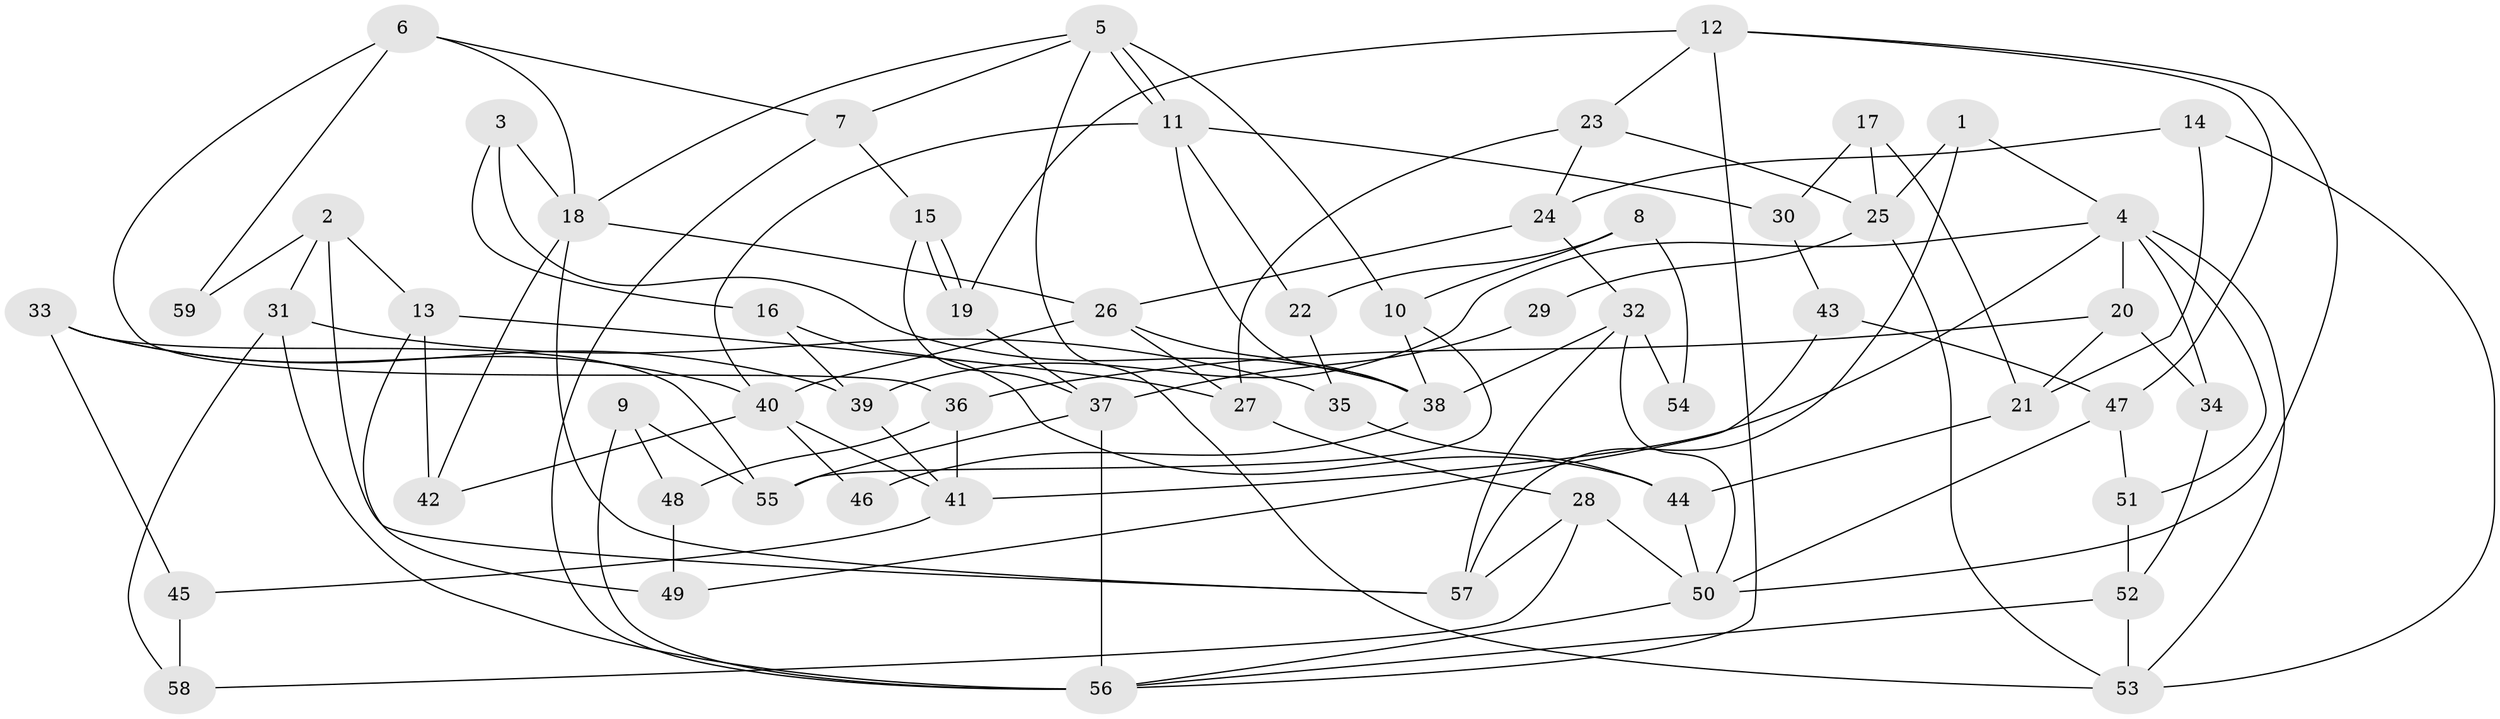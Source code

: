// Generated by graph-tools (version 1.1) at 2025/26/03/09/25 03:26:21]
// undirected, 59 vertices, 118 edges
graph export_dot {
graph [start="1"]
  node [color=gray90,style=filled];
  1;
  2;
  3;
  4;
  5;
  6;
  7;
  8;
  9;
  10;
  11;
  12;
  13;
  14;
  15;
  16;
  17;
  18;
  19;
  20;
  21;
  22;
  23;
  24;
  25;
  26;
  27;
  28;
  29;
  30;
  31;
  32;
  33;
  34;
  35;
  36;
  37;
  38;
  39;
  40;
  41;
  42;
  43;
  44;
  45;
  46;
  47;
  48;
  49;
  50;
  51;
  52;
  53;
  54;
  55;
  56;
  57;
  58;
  59;
  1 -- 4;
  1 -- 57;
  1 -- 25;
  2 -- 13;
  2 -- 31;
  2 -- 57;
  2 -- 59;
  3 -- 18;
  3 -- 38;
  3 -- 16;
  4 -- 53;
  4 -- 41;
  4 -- 20;
  4 -- 34;
  4 -- 39;
  4 -- 51;
  5 -- 11;
  5 -- 11;
  5 -- 18;
  5 -- 7;
  5 -- 10;
  5 -- 53;
  6 -- 7;
  6 -- 18;
  6 -- 36;
  6 -- 59;
  7 -- 15;
  7 -- 56;
  8 -- 22;
  8 -- 10;
  8 -- 54;
  9 -- 56;
  9 -- 55;
  9 -- 48;
  10 -- 55;
  10 -- 38;
  11 -- 38;
  11 -- 22;
  11 -- 30;
  11 -- 40;
  12 -- 47;
  12 -- 50;
  12 -- 19;
  12 -- 23;
  12 -- 56;
  13 -- 49;
  13 -- 27;
  13 -- 42;
  14 -- 24;
  14 -- 53;
  14 -- 21;
  15 -- 19;
  15 -- 19;
  15 -- 37;
  16 -- 39;
  16 -- 44;
  17 -- 25;
  17 -- 21;
  17 -- 30;
  18 -- 42;
  18 -- 57;
  18 -- 26;
  19 -- 37;
  20 -- 21;
  20 -- 34;
  20 -- 36;
  21 -- 44;
  22 -- 35;
  23 -- 25;
  23 -- 24;
  23 -- 27;
  24 -- 32;
  24 -- 26;
  25 -- 53;
  25 -- 29;
  26 -- 27;
  26 -- 38;
  26 -- 40;
  27 -- 28;
  28 -- 57;
  28 -- 50;
  28 -- 58;
  29 -- 37;
  30 -- 43;
  31 -- 58;
  31 -- 56;
  31 -- 35;
  32 -- 38;
  32 -- 50;
  32 -- 54;
  32 -- 57;
  33 -- 40;
  33 -- 39;
  33 -- 45;
  33 -- 55;
  34 -- 52;
  35 -- 44;
  36 -- 41;
  36 -- 48;
  37 -- 56;
  37 -- 55;
  38 -- 46;
  39 -- 41;
  40 -- 41;
  40 -- 42;
  40 -- 46;
  41 -- 45;
  43 -- 47;
  43 -- 49;
  44 -- 50;
  45 -- 58;
  47 -- 51;
  47 -- 50;
  48 -- 49;
  50 -- 56;
  51 -- 52;
  52 -- 56;
  52 -- 53;
}
